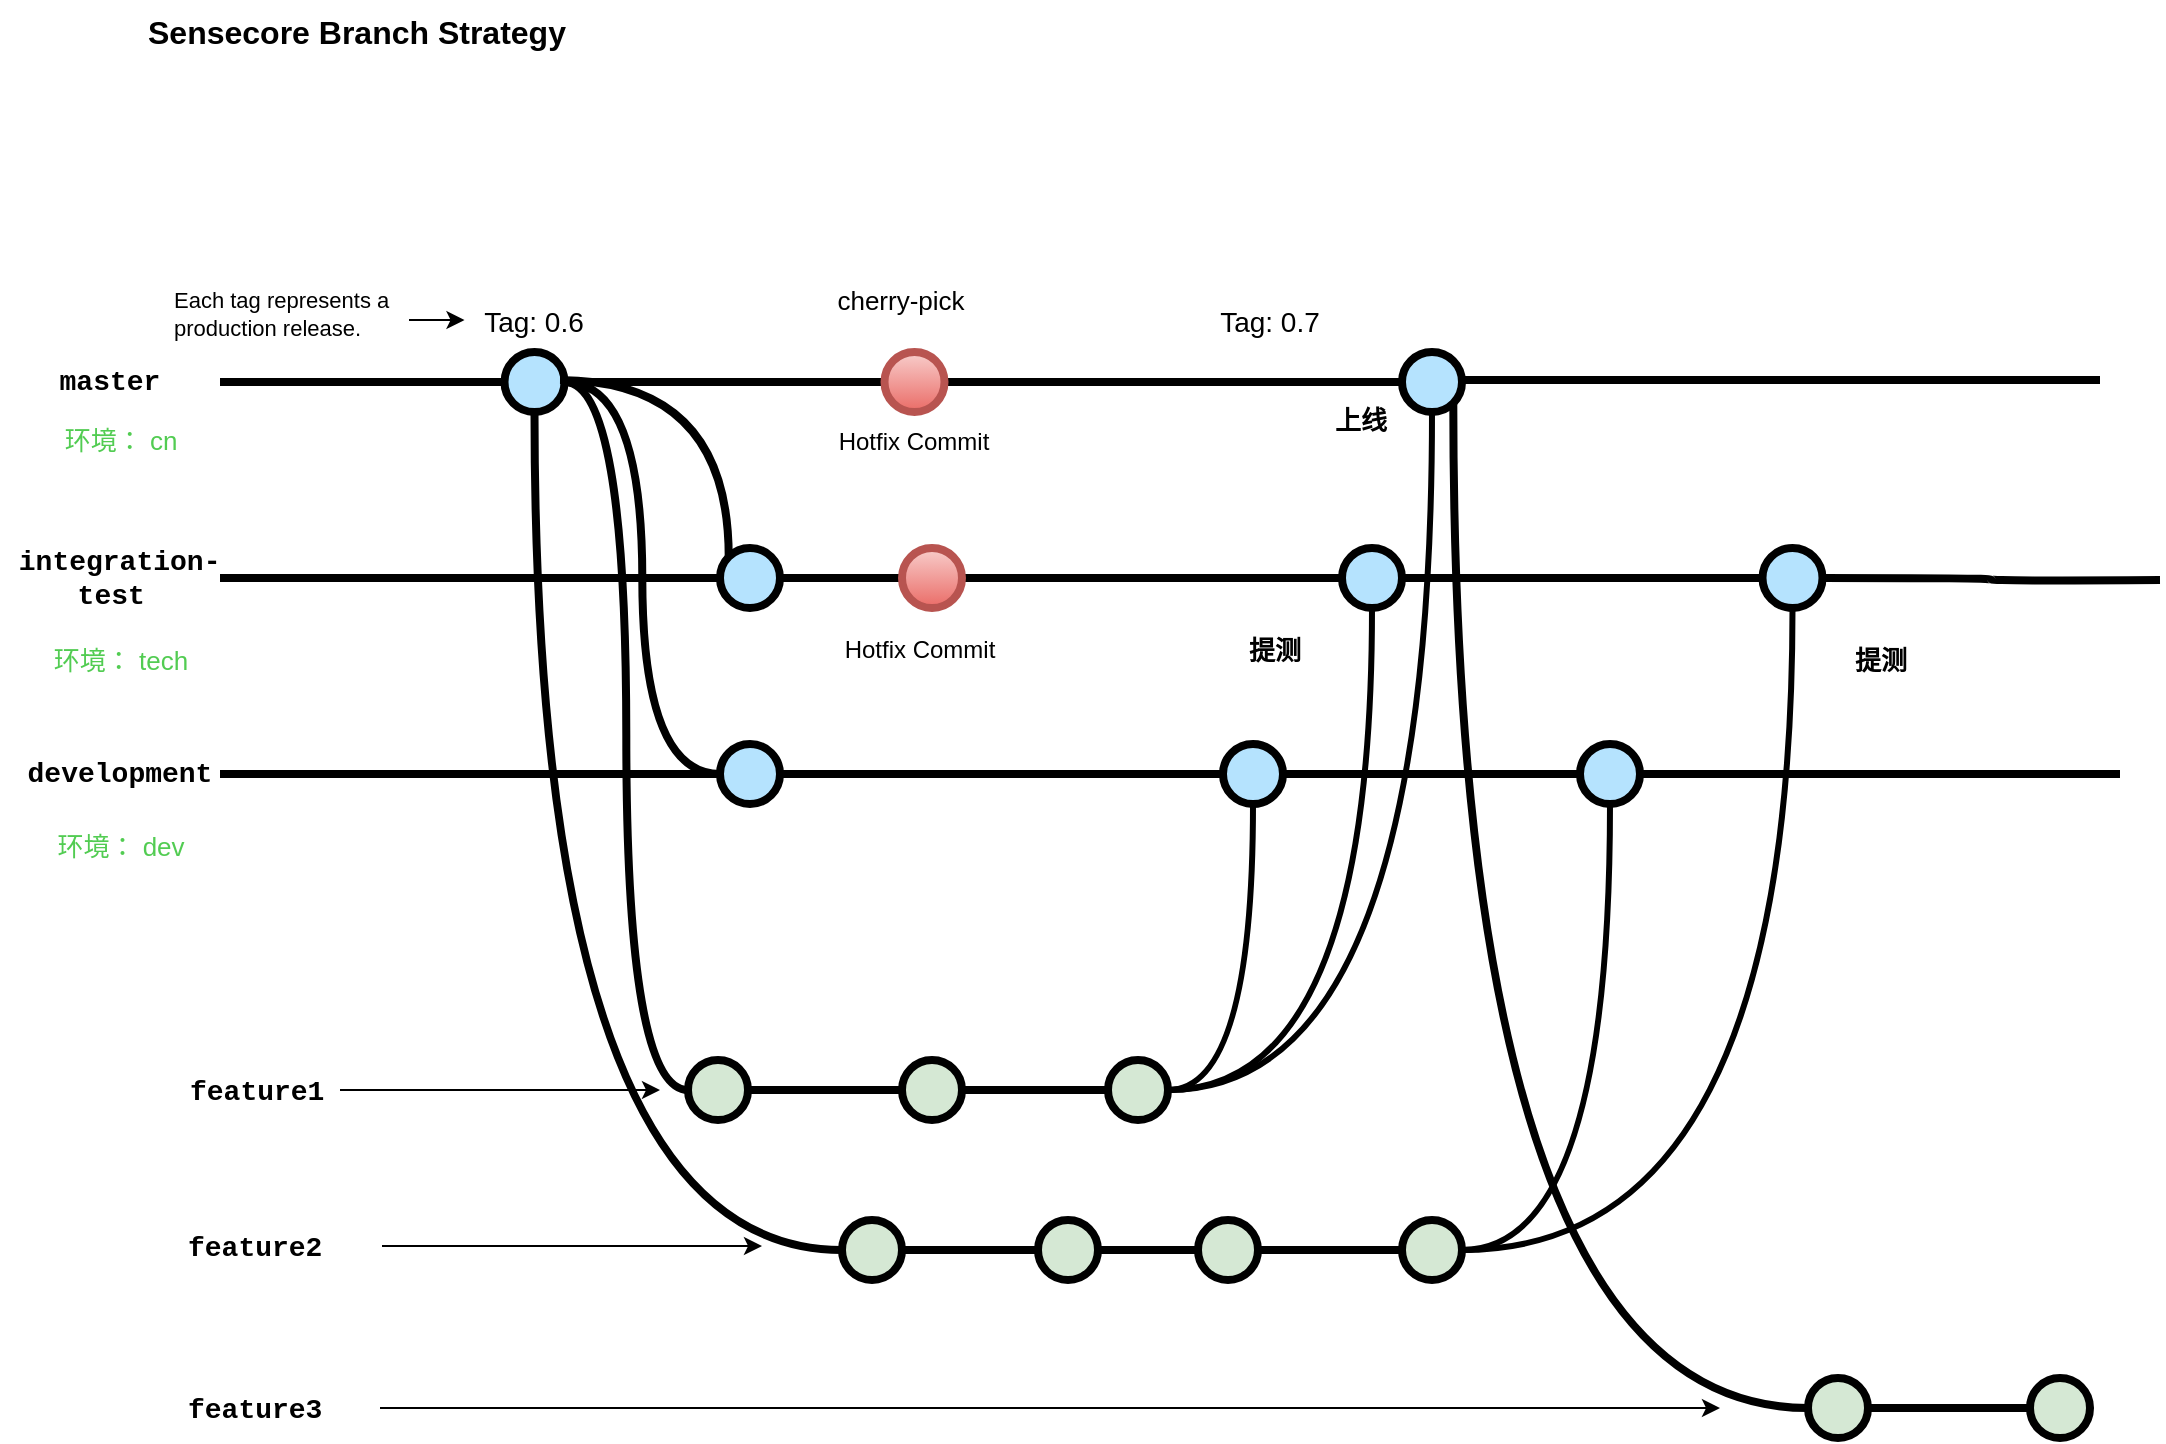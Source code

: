 <mxfile version="20.8.4" type="github">
  <diagram id="yPxyJZ8AM_hMuL3Unpa9" name="complex gitflow">
    <mxGraphModel dx="2074" dy="1134" grid="1" gridSize="10" guides="1" tooltips="1" connect="1" arrows="1" fold="1" page="1" pageScale="1" pageWidth="1100" pageHeight="850" math="0" shadow="0">
      <root>
        <mxCell id="0" />
        <mxCell id="1" parent="0" />
        <mxCell id="uWUnNED6HEl2aK5fdaIb-7" value="Hotfix Commit" style="text;html=1;strokeColor=none;fillColor=none;align=center;verticalAlign=middle;whiteSpace=wrap;overflow=hidden;" parent="1" vertex="1">
          <mxGeometry x="427.25" y="226" width="80" height="30" as="geometry" />
        </mxCell>
        <mxCell id="uWUnNED6HEl2aK5fdaIb-8" value="" style="edgeStyle=orthogonalEdgeStyle;rounded=0;html=1;jettySize=auto;orthogonalLoop=1;plain-blue;endArrow=none;endFill=0;strokeWidth=4;strokeColor=#000000;entryX=0;entryY=0.5;entryDx=0;entryDy=0;entryPerimeter=0;" parent="1" source="uWUnNED6HEl2aK5fdaIb-10" target="9hBKPDzoitwpIBdzFDQ7-16" edge="1">
          <mxGeometry x="292.25" y="211" as="geometry">
            <mxPoint x="442.25" y="211" as="targetPoint" />
          </mxGeometry>
        </mxCell>
        <mxCell id="uWUnNED6HEl2aK5fdaIb-9" style="edgeStyle=orthogonalEdgeStyle;curved=1;rounded=0;html=1;exitX=1;exitY=0.5;exitPerimeter=0;entryX=0;entryY=0.5;entryPerimeter=0;endArrow=none;endFill=0;jettySize=auto;orthogonalLoop=1;strokeWidth=4;fontSize=15;" parent="1" source="uWUnNED6HEl2aK5fdaIb-10" target="uWUnNED6HEl2aK5fdaIb-15" edge="1">
          <mxGeometry relative="1" as="geometry" />
        </mxCell>
        <mxCell id="uWUnNED6HEl2aK5fdaIb-10" value="" style="verticalLabelPosition=bottom;verticalAlign=top;html=1;strokeWidth=4;shape=mxgraph.flowchart.on-page_reference;plain-blue;gradientColor=none;fillColor=#B5E3Fe;strokeColor=#000000;" parent="1" vertex="1">
          <mxGeometry x="262.25" y="196" width="30" height="30" as="geometry" />
        </mxCell>
        <mxCell id="uWUnNED6HEl2aK5fdaIb-80" value="" style="edgeStyle=orthogonalEdgeStyle;curved=1;rounded=0;orthogonalLoop=1;jettySize=auto;html=1;endArrow=none;endFill=0;strokeWidth=4;" parent="1" source="uWUnNED6HEl2aK5fdaIb-11" edge="1">
          <mxGeometry relative="1" as="geometry">
            <mxPoint x="1060" y="210" as="targetPoint" />
            <Array as="points">
              <mxPoint x="800" y="210" />
            </Array>
          </mxGeometry>
        </mxCell>
        <mxCell id="uWUnNED6HEl2aK5fdaIb-11" value="" style="verticalLabelPosition=bottom;verticalAlign=top;html=1;strokeWidth=4;shape=mxgraph.flowchart.on-page_reference;plain-blue;gradientColor=none;strokeColor=#000000;fillColor=#B5E3FE;" parent="1" vertex="1">
          <mxGeometry x="711" y="196" width="30" height="30" as="geometry" />
        </mxCell>
        <mxCell id="uWUnNED6HEl2aK5fdaIb-12" value="" style="edgeStyle=orthogonalEdgeStyle;rounded=0;html=1;jettySize=auto;orthogonalLoop=1;strokeWidth=4;endArrow=none;endFill=0;exitX=1;exitY=0.5;exitDx=0;exitDy=0;" parent="1" target="uWUnNED6HEl2aK5fdaIb-10" edge="1" source="uWUnNED6HEl2aK5fdaIb-13">
          <mxGeometry x="192.25" y="211" as="geometry">
            <mxPoint x="120" y="210" as="sourcePoint" />
          </mxGeometry>
        </mxCell>
        <mxCell id="uWUnNED6HEl2aK5fdaIb-13" value="master" style="text;html=1;strokeColor=none;fillColor=none;align=center;verticalAlign=middle;whiteSpace=wrap;overflow=hidden;fontSize=14;fontStyle=1;fontFamily=Courier New;" parent="1" vertex="1">
          <mxGeometry x="10" y="196" width="110" height="30" as="geometry" />
        </mxCell>
        <mxCell id="uWUnNED6HEl2aK5fdaIb-14" style="edgeStyle=orthogonalEdgeStyle;curved=1;rounded=0;html=1;exitX=1;exitY=0.5;exitPerimeter=0;endArrow=none;endFill=0;jettySize=auto;orthogonalLoop=1;strokeWidth=4;fontSize=15;" parent="1" source="uWUnNED6HEl2aK5fdaIb-15" target="uWUnNED6HEl2aK5fdaIb-17" edge="1">
          <mxGeometry relative="1" as="geometry" />
        </mxCell>
        <mxCell id="uWUnNED6HEl2aK5fdaIb-15" value="" style="verticalLabelPosition=bottom;verticalAlign=top;html=1;strokeWidth=4;shape=mxgraph.flowchart.on-page_reference;plain-purple;gradientColor=none;strokeColor=#000000;fillColor=#D5E8D4;" parent="1" vertex="1">
          <mxGeometry x="354" y="550" width="30" height="30" as="geometry" />
        </mxCell>
        <mxCell id="uWUnNED6HEl2aK5fdaIb-16" style="edgeStyle=orthogonalEdgeStyle;curved=1;rounded=0;html=1;exitX=1;exitY=0.5;exitPerimeter=0;entryX=0;entryY=0.5;entryPerimeter=0;endArrow=none;endFill=0;jettySize=auto;orthogonalLoop=1;strokeWidth=4;fontSize=15;" parent="1" source="uWUnNED6HEl2aK5fdaIb-17" target="uWUnNED6HEl2aK5fdaIb-19" edge="1">
          <mxGeometry relative="1" as="geometry" />
        </mxCell>
        <mxCell id="uWUnNED6HEl2aK5fdaIb-17" value="" style="verticalLabelPosition=bottom;verticalAlign=top;html=1;strokeWidth=4;shape=mxgraph.flowchart.on-page_reference;plain-purple;gradientColor=none;strokeColor=#000000;fillColor=#D5E8D4;" parent="1" vertex="1">
          <mxGeometry x="461" y="550" width="30" height="30" as="geometry" />
        </mxCell>
        <mxCell id="FFPlZbAiXkiO4eTz5UDX-107" style="edgeStyle=orthogonalEdgeStyle;curved=1;orthogonalLoop=1;jettySize=auto;html=1;entryX=0.5;entryY=1;entryDx=0;entryDy=0;entryPerimeter=0;strokeWidth=3;endArrow=none;endFill=0;" edge="1" parent="1" source="uWUnNED6HEl2aK5fdaIb-19" target="FFPlZbAiXkiO4eTz5UDX-58">
          <mxGeometry relative="1" as="geometry" />
        </mxCell>
        <mxCell id="FFPlZbAiXkiO4eTz5UDX-108" style="edgeStyle=orthogonalEdgeStyle;curved=1;orthogonalLoop=1;jettySize=auto;html=1;entryX=0.5;entryY=1;entryDx=0;entryDy=0;entryPerimeter=0;strokeWidth=3;endArrow=none;endFill=0;" edge="1" parent="1" source="uWUnNED6HEl2aK5fdaIb-19" target="FFPlZbAiXkiO4eTz5UDX-42">
          <mxGeometry relative="1" as="geometry" />
        </mxCell>
        <mxCell id="FFPlZbAiXkiO4eTz5UDX-109" style="edgeStyle=orthogonalEdgeStyle;curved=1;orthogonalLoop=1;jettySize=auto;html=1;entryX=0.5;entryY=1;entryDx=0;entryDy=0;entryPerimeter=0;strokeWidth=3;endArrow=none;endFill=0;" edge="1" parent="1" source="uWUnNED6HEl2aK5fdaIb-19" target="uWUnNED6HEl2aK5fdaIb-11">
          <mxGeometry relative="1" as="geometry" />
        </mxCell>
        <mxCell id="uWUnNED6HEl2aK5fdaIb-19" value="" style="verticalLabelPosition=bottom;verticalAlign=top;html=1;strokeWidth=4;shape=mxgraph.flowchart.on-page_reference;plain-purple;gradientColor=none;strokeColor=#000000;fillColor=#D5E8D4;" parent="1" vertex="1">
          <mxGeometry x="564" y="550" width="30" height="30" as="geometry" />
        </mxCell>
        <mxCell id="uWUnNED6HEl2aK5fdaIb-20" value="feature1" style="text;html=1;strokeColor=none;fillColor=none;align=left;verticalAlign=middle;whiteSpace=wrap;overflow=hidden;fontSize=14;fontStyle=1;fontFamily=Courier New;" parent="1" vertex="1">
          <mxGeometry x="103" y="555" width="77" height="20" as="geometry" />
        </mxCell>
        <mxCell id="uWUnNED6HEl2aK5fdaIb-71" value="" style="edgeStyle=orthogonalEdgeStyle;rounded=0;orthogonalLoop=1;jettySize=auto;html=1;endArrow=none;endFill=0;strokeWidth=4;" parent="1" source="uWUnNED6HEl2aK5fdaIb-69" target="uWUnNED6HEl2aK5fdaIb-70" edge="1">
          <mxGeometry relative="1" as="geometry" />
        </mxCell>
        <mxCell id="uWUnNED6HEl2aK5fdaIb-75" style="edgeStyle=orthogonalEdgeStyle;rounded=0;orthogonalLoop=1;jettySize=auto;html=1;entryX=0.5;entryY=1;entryDx=0;entryDy=0;entryPerimeter=0;endArrow=none;endFill=0;strokeWidth=4;curved=1;" parent="1" source="uWUnNED6HEl2aK5fdaIb-69" target="uWUnNED6HEl2aK5fdaIb-10" edge="1">
          <mxGeometry relative="1" as="geometry" />
        </mxCell>
        <mxCell id="uWUnNED6HEl2aK5fdaIb-69" value="" style="verticalLabelPosition=bottom;verticalAlign=top;html=1;strokeWidth=4;shape=mxgraph.flowchart.on-page_reference;plain-purple;gradientColor=none;strokeColor=#000000;fillColor=#D5E8D4;" parent="1" vertex="1">
          <mxGeometry x="431" y="630" width="30" height="30" as="geometry" />
        </mxCell>
        <mxCell id="uWUnNED6HEl2aK5fdaIb-78" value="" style="edgeStyle=orthogonalEdgeStyle;curved=1;rounded=0;orthogonalLoop=1;jettySize=auto;html=1;endArrow=none;endFill=0;strokeWidth=4;" parent="1" source="uWUnNED6HEl2aK5fdaIb-70" target="uWUnNED6HEl2aK5fdaIb-77" edge="1">
          <mxGeometry relative="1" as="geometry" />
        </mxCell>
        <mxCell id="uWUnNED6HEl2aK5fdaIb-70" value="" style="verticalLabelPosition=bottom;verticalAlign=top;html=1;strokeWidth=4;shape=mxgraph.flowchart.on-page_reference;plain-purple;gradientColor=none;strokeColor=#000000;fillColor=#D5E8D4;" parent="1" vertex="1">
          <mxGeometry x="529" y="630" width="30" height="30" as="geometry" />
        </mxCell>
        <mxCell id="uWUnNED6HEl2aK5fdaIb-96" value="" style="edgeStyle=orthogonalEdgeStyle;curved=1;rounded=0;orthogonalLoop=1;jettySize=auto;html=1;endArrow=none;endFill=0;strokeWidth=4;fontFamily=Courier New;fontColor=#009900;" parent="1" source="uWUnNED6HEl2aK5fdaIb-77" target="uWUnNED6HEl2aK5fdaIb-95" edge="1">
          <mxGeometry relative="1" as="geometry" />
        </mxCell>
        <mxCell id="uWUnNED6HEl2aK5fdaIb-77" value="" style="verticalLabelPosition=bottom;verticalAlign=top;html=1;strokeWidth=4;shape=mxgraph.flowchart.on-page_reference;plain-purple;gradientColor=none;strokeColor=#000000;fillColor=#D5E8D4;" parent="1" vertex="1">
          <mxGeometry x="609" y="630" width="30" height="30" as="geometry" />
        </mxCell>
        <mxCell id="FFPlZbAiXkiO4eTz5UDX-132" style="edgeStyle=orthogonalEdgeStyle;curved=1;orthogonalLoop=1;jettySize=auto;html=1;entryX=0.5;entryY=1;entryDx=0;entryDy=0;entryPerimeter=0;strokeWidth=3;endArrow=none;endFill=0;" edge="1" parent="1" source="uWUnNED6HEl2aK5fdaIb-95" target="FFPlZbAiXkiO4eTz5UDX-130">
          <mxGeometry relative="1" as="geometry" />
        </mxCell>
        <mxCell id="FFPlZbAiXkiO4eTz5UDX-133" style="edgeStyle=orthogonalEdgeStyle;curved=1;orthogonalLoop=1;jettySize=auto;html=1;entryX=0.5;entryY=1;entryDx=0;entryDy=0;entryPerimeter=0;strokeWidth=3;endArrow=none;endFill=0;" edge="1" parent="1" source="uWUnNED6HEl2aK5fdaIb-95" target="FFPlZbAiXkiO4eTz5UDX-128">
          <mxGeometry relative="1" as="geometry" />
        </mxCell>
        <mxCell id="uWUnNED6HEl2aK5fdaIb-95" value="" style="verticalLabelPosition=bottom;verticalAlign=top;html=1;strokeWidth=4;shape=mxgraph.flowchart.on-page_reference;plain-purple;gradientColor=none;strokeColor=#000000;fillColor=#D5E8D4;" parent="1" vertex="1">
          <mxGeometry x="711" y="630" width="30" height="30" as="geometry" />
        </mxCell>
        <mxCell id="uWUnNED6HEl2aK5fdaIb-76" value="feature2" style="text;html=1;strokeColor=none;fillColor=none;align=left;verticalAlign=middle;whiteSpace=wrap;overflow=hidden;fontSize=14;fontStyle=1;fontFamily=Courier New;" parent="1" vertex="1">
          <mxGeometry x="102" y="633" width="91" height="20" as="geometry" />
        </mxCell>
        <mxCell id="uWUnNED6HEl2aK5fdaIb-81" value="" style="edgeStyle=orthogonalEdgeStyle;rounded=0;orthogonalLoop=1;jettySize=auto;html=1;endArrow=none;endFill=0;strokeWidth=4;" parent="1" source="uWUnNED6HEl2aK5fdaIb-82" target="uWUnNED6HEl2aK5fdaIb-84" edge="1">
          <mxGeometry relative="1" as="geometry" />
        </mxCell>
        <mxCell id="uWUnNED6HEl2aK5fdaIb-82" value="" style="verticalLabelPosition=bottom;verticalAlign=top;html=1;strokeWidth=4;shape=mxgraph.flowchart.on-page_reference;plain-purple;gradientColor=none;strokeColor=#000000;fillColor=#D5E8D4;" parent="1" vertex="1">
          <mxGeometry x="914" y="709" width="30" height="30" as="geometry" />
        </mxCell>
        <mxCell id="uWUnNED6HEl2aK5fdaIb-84" value="" style="verticalLabelPosition=bottom;verticalAlign=top;html=1;strokeWidth=4;shape=mxgraph.flowchart.on-page_reference;plain-purple;gradientColor=none;strokeColor=#000000;fillColor=#D5E8D4;" parent="1" vertex="1">
          <mxGeometry x="1025" y="709" width="30" height="30" as="geometry" />
        </mxCell>
        <mxCell id="uWUnNED6HEl2aK5fdaIb-86" value="feature3" style="text;html=1;strokeColor=none;fillColor=none;align=left;verticalAlign=middle;whiteSpace=wrap;overflow=hidden;fontSize=14;fontStyle=1;fontFamily=Courier New;" parent="1" vertex="1">
          <mxGeometry x="101.75" y="714" width="98.25" height="20" as="geometry" />
        </mxCell>
        <mxCell id="uWUnNED6HEl2aK5fdaIb-91" value="" style="endArrow=classic;html=1;strokeWidth=1;fontFamily=Courier New;fontColor=#009900;" parent="1" edge="1" source="uWUnNED6HEl2aK5fdaIb-86">
          <mxGeometry width="50" height="50" relative="1" as="geometry">
            <mxPoint x="720" y="723.5" as="sourcePoint" />
            <mxPoint x="870" y="724" as="targetPoint" />
          </mxGeometry>
        </mxCell>
        <mxCell id="uWUnNED6HEl2aK5fdaIb-92" value="" style="endArrow=classic;html=1;strokeWidth=1;fontFamily=Courier New;fontColor=#009900;" parent="1" edge="1">
          <mxGeometry width="50" height="50" relative="1" as="geometry">
            <mxPoint x="201" y="643" as="sourcePoint" />
            <mxPoint x="391" y="643" as="targetPoint" />
          </mxGeometry>
        </mxCell>
        <mxCell id="uWUnNED6HEl2aK5fdaIb-93" value="" style="endArrow=classic;html=1;strokeWidth=1;fontFamily=Courier New;fontColor=#009900;exitX=1;exitY=0.5;exitDx=0;exitDy=0;" parent="1" edge="1" source="uWUnNED6HEl2aK5fdaIb-20">
          <mxGeometry width="50" height="50" relative="1" as="geometry">
            <mxPoint x="214.5" y="564.5" as="sourcePoint" />
            <mxPoint x="340" y="565" as="targetPoint" />
          </mxGeometry>
        </mxCell>
        <mxCell id="uWUnNED6HEl2aK5fdaIb-101" value="Tag: 0.7" style="text;html=1;strokeColor=none;fillColor=none;align=center;verticalAlign=middle;whiteSpace=wrap;overflow=hidden;fontSize=14;" parent="1" vertex="1">
          <mxGeometry x="590.25" y="170" width="110" height="20" as="geometry" />
        </mxCell>
        <mxCell id="uWUnNED6HEl2aK5fdaIb-103" value="Tag: 0.6" style="text;html=1;strokeColor=none;fillColor=none;align=center;verticalAlign=middle;whiteSpace=wrap;overflow=hidden;fontSize=14;" parent="1" vertex="1">
          <mxGeometry x="242.25" y="170" width="70" height="20" as="geometry" />
        </mxCell>
        <mxCell id="fSnZ5vnYTslC5NarKmr_-9" value="" style="edgeStyle=orthogonalEdgeStyle;rounded=0;orthogonalLoop=1;jettySize=auto;html=1;fontSize=12;fontColor=#000000;entryX=0;entryY=0.5;entryDx=0;entryDy=0;" parent="1" source="fSnZ5vnYTslC5NarKmr_-8" target="uWUnNED6HEl2aK5fdaIb-103" edge="1">
          <mxGeometry relative="1" as="geometry">
            <mxPoint x="222.25" y="180" as="targetPoint" />
            <Array as="points">
              <mxPoint x="222.25" y="180" />
              <mxPoint x="222.25" y="180" />
            </Array>
          </mxGeometry>
        </mxCell>
        <mxCell id="fSnZ5vnYTslC5NarKmr_-8" value="&lt;span style=&quot;text-align: center; font-size: 11px;&quot;&gt;Each tag represents a production release.&lt;/span&gt;" style="text;html=1;strokeColor=none;fillColor=none;align=left;verticalAlign=middle;whiteSpace=wrap;overflow=hidden;fontSize=11;fontStyle=0;fontColor=#000000;" parent="1" vertex="1">
          <mxGeometry x="94.5" y="158" width="120" height="38" as="geometry" />
        </mxCell>
        <UserObject label="Sensecore Branch Strategy" link="https://nvie.com/posts/a-successful-git-branching-model/" id="9hBKPDzoitwpIBdzFDQ7-2">
          <mxCell style="text;whiteSpace=wrap;html=1;fontStyle=1;fontSize=16;" parent="1" vertex="1">
            <mxGeometry x="82.25" y="20" width="427.75" height="20" as="geometry" />
          </mxCell>
        </UserObject>
        <mxCell id="9hBKPDzoitwpIBdzFDQ7-21" value="" style="edgeStyle=orthogonalEdgeStyle;rounded=0;orthogonalLoop=1;jettySize=auto;html=1;fontSize=15;endArrow=none;endFill=0;strokeWidth=4;entryX=0;entryY=0.5;entryDx=0;entryDy=0;entryPerimeter=0;" parent="1" source="9hBKPDzoitwpIBdzFDQ7-16" target="uWUnNED6HEl2aK5fdaIb-11" edge="1">
          <mxGeometry relative="1" as="geometry">
            <mxPoint x="560.25" y="211" as="targetPoint" />
          </mxGeometry>
        </mxCell>
        <mxCell id="9hBKPDzoitwpIBdzFDQ7-16" value="" style="verticalLabelPosition=bottom;verticalAlign=top;html=1;strokeWidth=4;shape=mxgraph.flowchart.on-page_reference;plain-blue;gradientColor=#EA6B66;strokeColor=#B85450;fillColor=#F8CECC;" parent="1" vertex="1">
          <mxGeometry x="452.25" y="196" width="30" height="30" as="geometry" />
        </mxCell>
        <mxCell id="FFPlZbAiXkiO4eTz5UDX-1" style="edgeStyle=orthogonalEdgeStyle;rounded=0;orthogonalLoop=1;jettySize=auto;html=1;entryX=0.855;entryY=0.855;entryDx=0;entryDy=0;entryPerimeter=0;endArrow=none;endFill=0;strokeWidth=4;curved=1;exitX=0;exitY=0.5;exitDx=0;exitDy=0;exitPerimeter=0;" edge="1" parent="1" source="uWUnNED6HEl2aK5fdaIb-82" target="uWUnNED6HEl2aK5fdaIb-11">
          <mxGeometry relative="1" as="geometry">
            <mxPoint x="426.75" y="386" as="sourcePoint" />
            <mxPoint x="287.25" y="236" as="targetPoint" />
          </mxGeometry>
        </mxCell>
        <mxCell id="FFPlZbAiXkiO4eTz5UDX-41" value="" style="edgeStyle=orthogonalEdgeStyle;curved=1;rounded=0;orthogonalLoop=1;jettySize=auto;html=1;endArrow=none;endFill=0;strokeWidth=4;startArrow=none;" edge="1" source="FFPlZbAiXkiO4eTz5UDX-128" parent="1">
          <mxGeometry relative="1" as="geometry">
            <mxPoint x="1090" y="310" as="targetPoint" />
          </mxGeometry>
        </mxCell>
        <mxCell id="FFPlZbAiXkiO4eTz5UDX-42" value="" style="verticalLabelPosition=bottom;verticalAlign=top;html=1;strokeWidth=4;shape=mxgraph.flowchart.on-page_reference;plain-blue;gradientColor=none;strokeColor=#000000;fillColor=#B5E3FE;" vertex="1" parent="1">
          <mxGeometry x="681" y="294" width="30" height="30" as="geometry" />
        </mxCell>
        <mxCell id="FFPlZbAiXkiO4eTz5UDX-44" value="" style="edgeStyle=orthogonalEdgeStyle;rounded=0;html=1;jettySize=auto;orthogonalLoop=1;strokeWidth=4;endArrow=none;endFill=0;entryX=0;entryY=0.5;entryDx=0;entryDy=0;entryPerimeter=0;startArrow=none;" edge="1" source="FFPlZbAiXkiO4eTz5UDX-139" target="FFPlZbAiXkiO4eTz5UDX-42" parent="1">
          <mxGeometry x="191.5" y="309" as="geometry">
            <mxPoint x="149.25" y="309" as="sourcePoint" />
            <mxPoint x="451.5" y="309" as="targetPoint" />
          </mxGeometry>
        </mxCell>
        <mxCell id="FFPlZbAiXkiO4eTz5UDX-45" value="&amp;nbsp;integration-test" style="text;html=1;strokeColor=none;fillColor=none;align=center;verticalAlign=middle;whiteSpace=wrap;overflow=hidden;fontSize=14;fontStyle=1;fontFamily=Courier New;" vertex="1" parent="1">
          <mxGeometry x="10" y="283" width="110" height="52" as="geometry" />
        </mxCell>
        <mxCell id="FFPlZbAiXkiO4eTz5UDX-57" value="" style="edgeStyle=orthogonalEdgeStyle;curved=1;rounded=0;orthogonalLoop=1;jettySize=auto;html=1;endArrow=none;endFill=0;strokeWidth=4;startArrow=none;" edge="1" source="FFPlZbAiXkiO4eTz5UDX-130" parent="1">
          <mxGeometry relative="1" as="geometry">
            <mxPoint x="1070" y="407" as="targetPoint" />
          </mxGeometry>
        </mxCell>
        <mxCell id="FFPlZbAiXkiO4eTz5UDX-58" value="" style="verticalLabelPosition=bottom;verticalAlign=top;html=1;strokeWidth=4;shape=mxgraph.flowchart.on-page_reference;plain-blue;gradientColor=none;strokeColor=#000000;fillColor=#B5E3FE;" vertex="1" parent="1">
          <mxGeometry x="621.5" y="392" width="30" height="30" as="geometry" />
        </mxCell>
        <mxCell id="FFPlZbAiXkiO4eTz5UDX-60" value="" style="edgeStyle=orthogonalEdgeStyle;rounded=0;html=1;jettySize=auto;orthogonalLoop=1;strokeWidth=4;endArrow=none;endFill=0;entryX=0;entryY=0.5;entryDx=0;entryDy=0;entryPerimeter=0;startArrow=none;" edge="1" source="FFPlZbAiXkiO4eTz5UDX-123" target="FFPlZbAiXkiO4eTz5UDX-58" parent="1">
          <mxGeometry x="191.5" y="407" as="geometry">
            <mxPoint x="149.25" y="407" as="sourcePoint" />
            <mxPoint x="261.5" y="407" as="targetPoint" />
          </mxGeometry>
        </mxCell>
        <mxCell id="FFPlZbAiXkiO4eTz5UDX-61" value="development" style="text;html=1;strokeColor=none;fillColor=none;align=center;verticalAlign=middle;whiteSpace=wrap;overflow=hidden;fontSize=14;fontStyle=1;fontFamily=Courier New;" vertex="1" parent="1">
          <mxGeometry x="20" y="386" width="100" height="42" as="geometry" />
        </mxCell>
        <mxCell id="FFPlZbAiXkiO4eTz5UDX-121" value="" style="edgeStyle=orthogonalEdgeStyle;rounded=0;html=1;jettySize=auto;orthogonalLoop=1;strokeWidth=4;endArrow=none;endFill=0;entryX=0;entryY=0.5;entryDx=0;entryDy=0;entryPerimeter=0;exitX=1;exitY=0.5;exitDx=0;exitDy=0;" edge="1" parent="1" source="FFPlZbAiXkiO4eTz5UDX-45" target="FFPlZbAiXkiO4eTz5UDX-120">
          <mxGeometry x="191.5" y="309" as="geometry">
            <mxPoint x="230" y="310" as="sourcePoint" />
            <mxPoint x="681" y="309" as="targetPoint" />
          </mxGeometry>
        </mxCell>
        <mxCell id="FFPlZbAiXkiO4eTz5UDX-120" value="" style="verticalLabelPosition=bottom;verticalAlign=top;html=1;strokeWidth=4;shape=mxgraph.flowchart.on-page_reference;plain-blue;gradientColor=none;fillColor=#B5E3Fe;strokeColor=#000000;" vertex="1" parent="1">
          <mxGeometry x="370" y="294" width="30" height="30" as="geometry" />
        </mxCell>
        <mxCell id="FFPlZbAiXkiO4eTz5UDX-124" value="" style="edgeStyle=orthogonalEdgeStyle;rounded=0;html=1;jettySize=auto;orthogonalLoop=1;strokeWidth=4;endArrow=none;endFill=0;entryX=0;entryY=0.5;entryDx=0;entryDy=0;entryPerimeter=0;exitX=1;exitY=0.5;exitDx=0;exitDy=0;" edge="1" parent="1" source="FFPlZbAiXkiO4eTz5UDX-61" target="FFPlZbAiXkiO4eTz5UDX-123">
          <mxGeometry x="191.5" y="407" as="geometry">
            <mxPoint x="110" y="407" as="sourcePoint" />
            <mxPoint x="621.5" y="407" as="targetPoint" />
          </mxGeometry>
        </mxCell>
        <mxCell id="FFPlZbAiXkiO4eTz5UDX-123" value="" style="verticalLabelPosition=bottom;verticalAlign=top;html=1;strokeWidth=4;shape=mxgraph.flowchart.on-page_reference;plain-blue;gradientColor=none;fillColor=#B5E3Fe;strokeColor=#000000;" vertex="1" parent="1">
          <mxGeometry x="370" y="392" width="30" height="30" as="geometry" />
        </mxCell>
        <mxCell id="FFPlZbAiXkiO4eTz5UDX-125" style="edgeStyle=orthogonalEdgeStyle;curved=1;rounded=0;html=1;entryX=0.145;entryY=0.145;entryPerimeter=0;endArrow=none;endFill=0;jettySize=auto;orthogonalLoop=1;strokeWidth=4;fontSize=15;entryDx=0;entryDy=0;" edge="1" parent="1" target="FFPlZbAiXkiO4eTz5UDX-120">
          <mxGeometry relative="1" as="geometry">
            <mxPoint x="290" y="210" as="sourcePoint" />
            <mxPoint x="364" y="575" as="targetPoint" />
          </mxGeometry>
        </mxCell>
        <mxCell id="FFPlZbAiXkiO4eTz5UDX-126" style="edgeStyle=orthogonalEdgeStyle;curved=1;rounded=0;html=1;exitX=1;exitY=0.5;exitPerimeter=0;entryX=0;entryY=0.5;entryPerimeter=0;endArrow=none;endFill=0;jettySize=auto;orthogonalLoop=1;strokeWidth=4;fontSize=15;entryDx=0;entryDy=0;exitDx=0;exitDy=0;" edge="1" parent="1" source="uWUnNED6HEl2aK5fdaIb-10" target="FFPlZbAiXkiO4eTz5UDX-123">
          <mxGeometry relative="1" as="geometry">
            <mxPoint x="297.9" y="231.65" as="sourcePoint" />
            <mxPoint x="384.35" y="308.35" as="targetPoint" />
          </mxGeometry>
        </mxCell>
        <mxCell id="FFPlZbAiXkiO4eTz5UDX-129" value="" style="edgeStyle=orthogonalEdgeStyle;curved=1;rounded=0;orthogonalLoop=1;jettySize=auto;html=1;endArrow=none;endFill=0;strokeWidth=4;" edge="1" parent="1" source="FFPlZbAiXkiO4eTz5UDX-42" target="FFPlZbAiXkiO4eTz5UDX-128">
          <mxGeometry relative="1" as="geometry">
            <mxPoint x="1090" y="310" as="targetPoint" />
            <mxPoint x="711" y="309" as="sourcePoint" />
          </mxGeometry>
        </mxCell>
        <mxCell id="FFPlZbAiXkiO4eTz5UDX-128" value="" style="verticalLabelPosition=bottom;verticalAlign=top;html=1;strokeWidth=4;shape=mxgraph.flowchart.on-page_reference;plain-blue;gradientColor=none;strokeColor=#000000;fillColor=#B5E3FE;" vertex="1" parent="1">
          <mxGeometry x="891.25" y="294" width="30" height="30" as="geometry" />
        </mxCell>
        <mxCell id="FFPlZbAiXkiO4eTz5UDX-131" value="" style="edgeStyle=orthogonalEdgeStyle;curved=1;rounded=0;orthogonalLoop=1;jettySize=auto;html=1;endArrow=none;endFill=0;strokeWidth=4;" edge="1" parent="1" source="FFPlZbAiXkiO4eTz5UDX-58" target="FFPlZbAiXkiO4eTz5UDX-130">
          <mxGeometry relative="1" as="geometry">
            <mxPoint x="1070" y="407" as="targetPoint" />
            <mxPoint x="651.5" y="407" as="sourcePoint" />
          </mxGeometry>
        </mxCell>
        <mxCell id="FFPlZbAiXkiO4eTz5UDX-130" value="" style="verticalLabelPosition=bottom;verticalAlign=top;html=1;strokeWidth=4;shape=mxgraph.flowchart.on-page_reference;plain-blue;gradientColor=none;strokeColor=#000000;fillColor=#B5E3FE;" vertex="1" parent="1">
          <mxGeometry x="800" y="392" width="30" height="30" as="geometry" />
        </mxCell>
        <mxCell id="FFPlZbAiXkiO4eTz5UDX-135" value="提测" style="text;html=1;align=center;verticalAlign=middle;resizable=0;points=[];autosize=1;strokeColor=none;fillColor=none;fontStyle=1;fontSize=13;" vertex="1" parent="1">
          <mxGeometry x="925" y="335" width="50" height="30" as="geometry" />
        </mxCell>
        <mxCell id="FFPlZbAiXkiO4eTz5UDX-136" value="提测" style="text;html=1;align=center;verticalAlign=middle;resizable=0;points=[];autosize=1;strokeColor=none;fillColor=none;fontStyle=1;fontSize=13;" vertex="1" parent="1">
          <mxGeometry x="621.5" y="330" width="50" height="30" as="geometry" />
        </mxCell>
        <mxCell id="FFPlZbAiXkiO4eTz5UDX-137" value="上线" style="text;html=1;align=center;verticalAlign=middle;resizable=0;points=[];autosize=1;strokeColor=none;fillColor=none;strokeWidth=1;fontSize=13;fontStyle=1" vertex="1" parent="1">
          <mxGeometry x="665" y="215" width="50" height="30" as="geometry" />
        </mxCell>
        <mxCell id="FFPlZbAiXkiO4eTz5UDX-140" value="" style="edgeStyle=orthogonalEdgeStyle;rounded=0;html=1;jettySize=auto;orthogonalLoop=1;strokeWidth=4;endArrow=none;endFill=0;entryX=0;entryY=0.5;entryDx=0;entryDy=0;entryPerimeter=0;startArrow=none;" edge="1" parent="1" source="FFPlZbAiXkiO4eTz5UDX-120" target="FFPlZbAiXkiO4eTz5UDX-139">
          <mxGeometry x="191.5" y="309" as="geometry">
            <mxPoint x="400" y="309" as="sourcePoint" />
            <mxPoint x="681" y="309" as="targetPoint" />
          </mxGeometry>
        </mxCell>
        <mxCell id="FFPlZbAiXkiO4eTz5UDX-139" value="" style="verticalLabelPosition=bottom;verticalAlign=top;html=1;strokeWidth=4;shape=mxgraph.flowchart.on-page_reference;plain-blue;gradientColor=#EA6B66;strokeColor=#B85450;fillColor=#F8CECC;" vertex="1" parent="1">
          <mxGeometry x="461" y="294" width="30" height="30" as="geometry" />
        </mxCell>
        <mxCell id="FFPlZbAiXkiO4eTz5UDX-141" value="Hotfix Commit" style="text;html=1;strokeColor=none;fillColor=none;align=center;verticalAlign=middle;whiteSpace=wrap;overflow=hidden;" vertex="1" parent="1">
          <mxGeometry x="430" y="330" width="80" height="30" as="geometry" />
        </mxCell>
        <mxCell id="FFPlZbAiXkiO4eTz5UDX-142" value="cherry-pick" style="text;html=1;align=center;verticalAlign=middle;resizable=0;points=[];autosize=1;strokeColor=none;fillColor=none;fontSize=13;" vertex="1" parent="1">
          <mxGeometry x="415" y="155" width="90" height="30" as="geometry" />
        </mxCell>
        <mxCell id="FFPlZbAiXkiO4eTz5UDX-143" value="环境： cn" style="text;html=1;align=center;verticalAlign=middle;resizable=0;points=[];autosize=1;strokeColor=none;fillColor=none;fontSize=13;fontColor=#52CC52;" vertex="1" parent="1">
          <mxGeometry x="30" y="225" width="80" height="30" as="geometry" />
        </mxCell>
        <mxCell id="FFPlZbAiXkiO4eTz5UDX-144" value="环境： tech" style="text;html=1;align=center;verticalAlign=middle;resizable=0;points=[];autosize=1;strokeColor=none;fillColor=none;fontSize=13;fontColor=#52CC52;" vertex="1" parent="1">
          <mxGeometry x="25" y="335" width="90" height="30" as="geometry" />
        </mxCell>
        <mxCell id="FFPlZbAiXkiO4eTz5UDX-145" value="环境： dev" style="text;html=1;align=center;verticalAlign=middle;resizable=0;points=[];autosize=1;strokeColor=none;fillColor=none;fontSize=13;fontColor=#52CC52;" vertex="1" parent="1">
          <mxGeometry x="25" y="428" width="90" height="30" as="geometry" />
        </mxCell>
      </root>
    </mxGraphModel>
  </diagram>
</mxfile>
